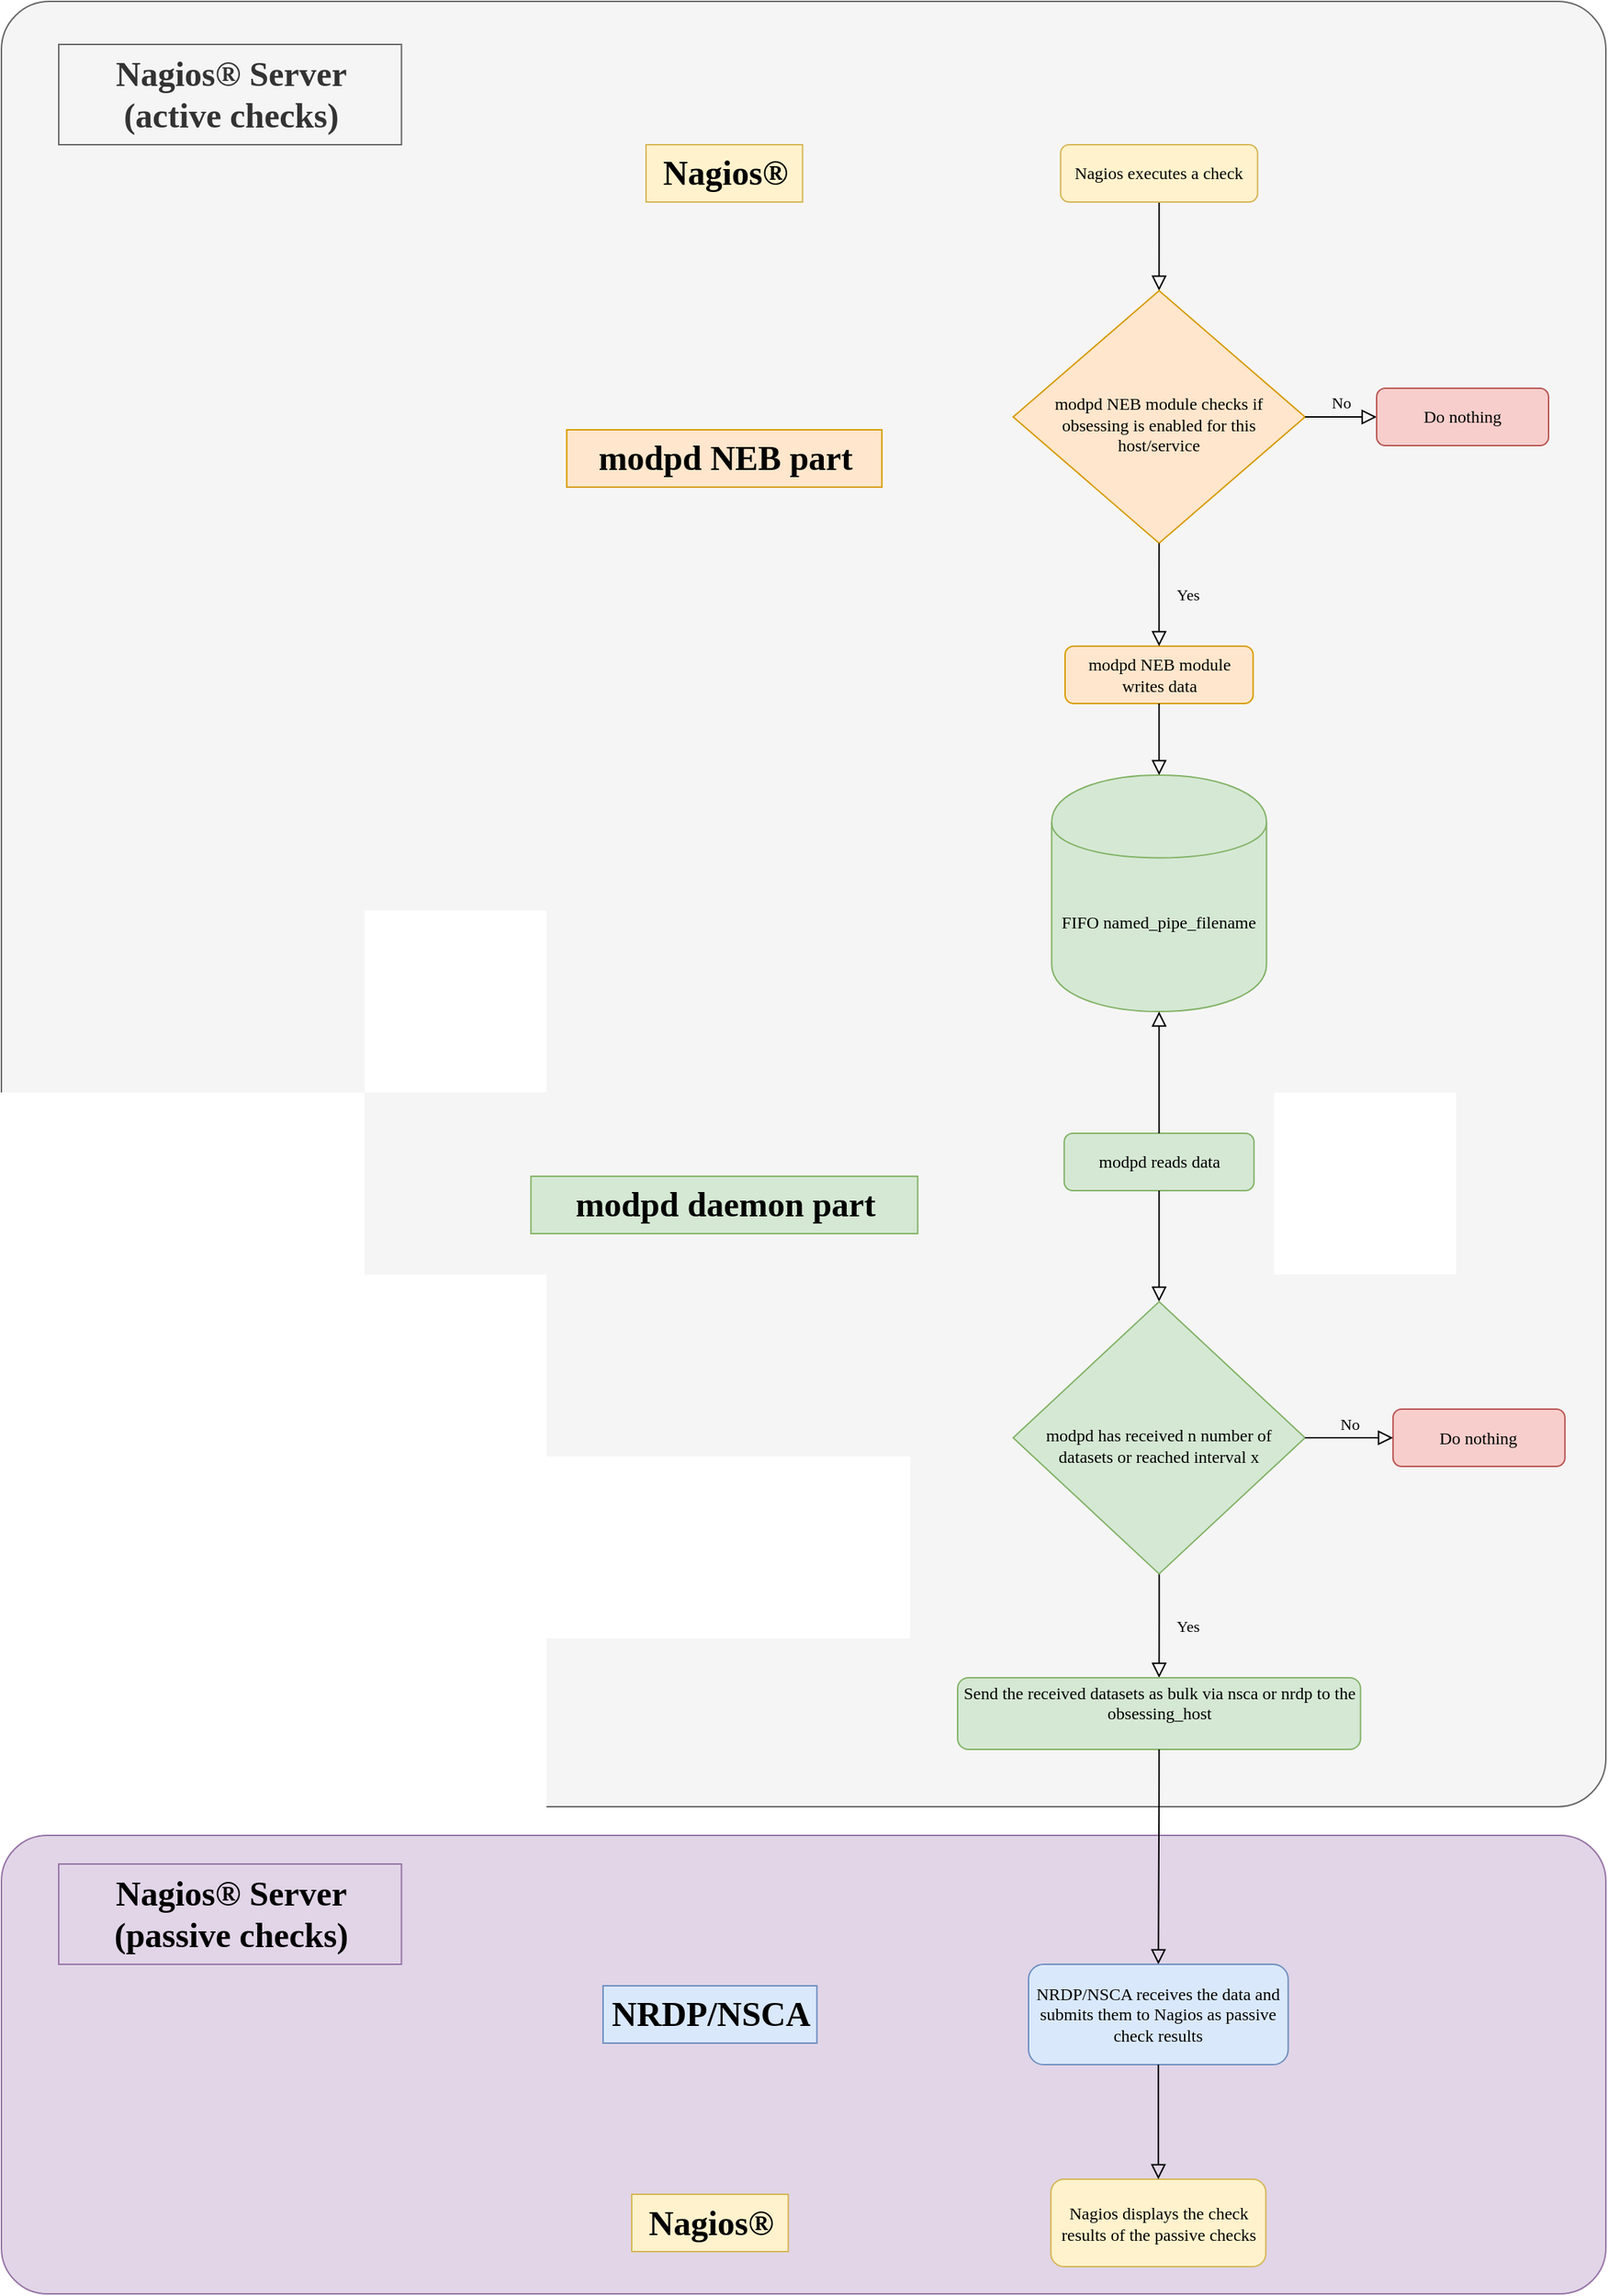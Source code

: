 <mxfile version="12.7.2" type="device"><diagram id="C5RBs43oDa-KdzZeNtuy" name="Page-1"><mxGraphModel dx="4024" dy="2487" grid="1" gridSize="10" guides="1" tooltips="1" connect="1" arrows="1" fold="1" page="1" pageScale="1" pageWidth="827" pageHeight="1169" math="0" shadow="0"><root><mxCell id="WIyWlLk6GJQsqaUBKTNV-0"/><mxCell id="WIyWlLk6GJQsqaUBKTNV-1" parent="WIyWlLk6GJQsqaUBKTNV-0"/><mxCell id="NIv_Thovjby-iMn4ZX4f-10" value="" style="rounded=1;whiteSpace=wrap;html=1;fillColor=#f5f5f5;strokeColor=#666666;glass=0;fontColor=#333333;arcSize=3;" vertex="1" parent="WIyWlLk6GJQsqaUBKTNV-1"><mxGeometry x="-1130" y="-340" width="1120" height="1260" as="geometry"/></mxCell><mxCell id="NIv_Thovjby-iMn4ZX4f-8" value="" style="rounded=1;whiteSpace=wrap;html=1;fillColor=#e1d5e7;strokeColor=#9673a6;glass=0;arcSize=10;" vertex="1" parent="WIyWlLk6GJQsqaUBKTNV-1"><mxGeometry x="-1130" y="940" width="1120" height="320" as="geometry"/></mxCell><mxCell id="WIyWlLk6GJQsqaUBKTNV-2" value="" style="rounded=0;html=1;jettySize=auto;orthogonalLoop=1;fontSize=11;endArrow=block;endFill=0;endSize=8;strokeWidth=1;shadow=0;labelBackgroundColor=none;edgeStyle=orthogonalEdgeStyle;fontFamily=Lucida Console;entryX=0.5;entryY=0;entryDx=0;entryDy=0;" parent="WIyWlLk6GJQsqaUBKTNV-1" source="WIyWlLk6GJQsqaUBKTNV-3" target="WIyWlLk6GJQsqaUBKTNV-6" edge="1"><mxGeometry relative="1" as="geometry"><mxPoint x="80" y="-40" as="targetPoint"/></mxGeometry></mxCell><mxCell id="WIyWlLk6GJQsqaUBKTNV-3" value="Nagios executes a check" style="rounded=1;whiteSpace=wrap;html=1;fontSize=12;glass=0;strokeWidth=1;shadow=0;fontFamily=Lucida Console;fillColor=#fff2cc;strokeColor=#d6b656;" parent="WIyWlLk6GJQsqaUBKTNV-1" vertex="1"><mxGeometry x="-390.62" y="-240" width="137.5" height="40" as="geometry"/></mxCell><mxCell id="WIyWlLk6GJQsqaUBKTNV-6" value="&lt;div&gt;&lt;br&gt;&lt;/div&gt;&lt;div&gt;modpd NEB module checks if obsessing is enabled for this host/service&lt;/div&gt;" style="rhombus;whiteSpace=wrap;html=1;shadow=0;fontFamily=Lucida Console;fontSize=12;align=center;strokeWidth=1;spacing=6;spacingTop=-4;fillColor=#ffe6cc;strokeColor=#d79b00;" parent="WIyWlLk6GJQsqaUBKTNV-1" vertex="1"><mxGeometry x="-423.74" y="-138.12" width="203.75" height="176.25" as="geometry"/></mxCell><mxCell id="OIr_SDyy3lZdY-E9c7T--3" value="FIFO named_pipe_filename" style="shape=cylinder;whiteSpace=wrap;html=1;boundedLbl=1;backgroundOutline=1;fontFamily=Lucida Console;fillColor=#d5e8d4;strokeColor=#82b366;" parent="WIyWlLk6GJQsqaUBKTNV-1" vertex="1"><mxGeometry x="-396.87" y="200" width="150" height="165" as="geometry"/></mxCell><mxCell id="OIr_SDyy3lZdY-E9c7T--19" value="modpd reads data" style="rounded=1;whiteSpace=wrap;html=1;fontSize=12;glass=0;strokeWidth=1;shadow=0;fontFamily=Lucida Console;fillColor=#d5e8d4;strokeColor=#82b366;" parent="WIyWlLk6GJQsqaUBKTNV-1" vertex="1"><mxGeometry x="-388.12" y="450" width="132.5" height="40" as="geometry"/></mxCell><mxCell id="OIr_SDyy3lZdY-E9c7T--25" value="modpd NEB module writes data" style="rounded=1;whiteSpace=wrap;html=1;fontSize=12;glass=0;strokeWidth=1;shadow=0;fontFamily=Lucida Console;fillColor=#ffe6cc;strokeColor=#d79b00;" parent="WIyWlLk6GJQsqaUBKTNV-1" vertex="1"><mxGeometry x="-387.49" y="110" width="131.25" height="40" as="geometry"/></mxCell><mxCell id="e-dImMtRrVpYIfOJgrRO-0" value="modpd NEB part" style="text;strokeColor=#d79b00;fillColor=#ffe6cc;html=1;fontSize=24;fontStyle=1;verticalAlign=middle;align=center;fontFamily=Lucida Console;" parent="WIyWlLk6GJQsqaUBKTNV-1" vertex="1"><mxGeometry x="-735.38" y="-41" width="220" height="40" as="geometry"/></mxCell><mxCell id="e-dImMtRrVpYIfOJgrRO-1" value="&lt;font&gt;modpd daemon part&lt;/font&gt;" style="text;strokeColor=#82b366;fillColor=#d5e8d4;html=1;fontSize=24;fontStyle=1;verticalAlign=middle;align=center;fontFamily=Lucida Console;" parent="WIyWlLk6GJQsqaUBKTNV-1" vertex="1"><mxGeometry x="-760.37" y="480" width="270" height="40" as="geometry"/></mxCell><mxCell id="e-dImMtRrVpYIfOJgrRO-15" value="" style="rounded=0;html=1;jettySize=auto;orthogonalLoop=1;fontSize=11;endArrow=block;endFill=0;endSize=8;strokeWidth=1;shadow=0;labelBackgroundColor=none;edgeStyle=orthogonalEdgeStyle;exitX=0.5;exitY=1;exitDx=0;exitDy=0;fontFamily=Lucida Console;entryX=0.5;entryY=0;entryDx=0;entryDy=0;" parent="WIyWlLk6GJQsqaUBKTNV-1" source="OIr_SDyy3lZdY-E9c7T--25" target="OIr_SDyy3lZdY-E9c7T--3" edge="1"><mxGeometry relative="1" as="geometry"><mxPoint x="450" y="-40" as="sourcePoint"/><mxPoint x="501.25" y="-40" as="targetPoint"/></mxGeometry></mxCell><mxCell id="e-dImMtRrVpYIfOJgrRO-18" value="Yes" style="rounded=0;html=1;jettySize=auto;orthogonalLoop=1;fontSize=11;endArrow=block;endFill=0;endSize=8;strokeWidth=1;shadow=0;labelBackgroundColor=none;edgeStyle=orthogonalEdgeStyle;fontFamily=Lucida Console;entryX=0.5;entryY=0;entryDx=0;entryDy=0;" parent="WIyWlLk6GJQsqaUBKTNV-1" source="e-dImMtRrVpYIfOJgrRO-30" target="e-dImMtRrVpYIfOJgrRO-19" edge="1"><mxGeometry y="20" relative="1" as="geometry"><mxPoint as="offset"/><mxPoint x="-321" y="740" as="sourcePoint"/><mxPoint x="1130" y="-40" as="targetPoint"/><Array as="points"/></mxGeometry></mxCell><mxCell id="e-dImMtRrVpYIfOJgrRO-19" value="&lt;div&gt;Send the received datasets as bulk via nsca or nrdp to the obsessing_host&lt;/div&gt;&lt;div&gt;&lt;br&gt;&lt;/div&gt;" style="rounded=1;whiteSpace=wrap;html=1;fontSize=12;glass=0;strokeWidth=1;shadow=0;fontFamily=Lucida Console;fillColor=#d5e8d4;strokeColor=#82b366;" parent="WIyWlLk6GJQsqaUBKTNV-1" vertex="1"><mxGeometry x="-462.49" y="830" width="281.25" height="50" as="geometry"/></mxCell><mxCell id="e-dImMtRrVpYIfOJgrRO-26" value="" style="rounded=0;html=1;jettySize=auto;orthogonalLoop=1;fontSize=11;endArrow=block;endFill=0;endSize=8;strokeWidth=1;shadow=0;labelBackgroundColor=none;edgeStyle=orthogonalEdgeStyle;exitX=0.5;exitY=1;exitDx=0;exitDy=0;fontFamily=Lucida Console;entryX=0.5;entryY=0;entryDx=0;entryDy=0;" parent="WIyWlLk6GJQsqaUBKTNV-1" source="OIr_SDyy3lZdY-E9c7T--19" target="e-dImMtRrVpYIfOJgrRO-30" edge="1"><mxGeometry relative="1" as="geometry"><mxPoint x="-280" y="530" as="sourcePoint"/><mxPoint x="-218.75" y="530" as="targetPoint"/></mxGeometry></mxCell><mxCell id="e-dImMtRrVpYIfOJgrRO-27" value="Nagios®" style="text;strokeColor=#d6b656;fillColor=#fff2cc;html=1;fontSize=24;fontStyle=1;verticalAlign=middle;align=center;fontFamily=Lucida Console;" parent="WIyWlLk6GJQsqaUBKTNV-1" vertex="1"><mxGeometry x="-680" y="-240" width="109.25" height="40" as="geometry"/></mxCell><mxCell id="e-dImMtRrVpYIfOJgrRO-30" value="&lt;div&gt;&lt;br&gt;&lt;/div&gt;&lt;div&gt;&lt;div&gt;modpd has received n number of datasets or reached interval x&lt;/div&gt;&lt;/div&gt;" style="rhombus;whiteSpace=wrap;html=1;shadow=0;fontFamily=Lucida Console;fontSize=12;align=center;strokeWidth=1;spacing=6;spacingTop=-4;fillColor=#d5e8d4;strokeColor=#82b366;aspect=fixed;" parent="WIyWlLk6GJQsqaUBKTNV-1" vertex="1"><mxGeometry x="-423.74" y="567.5" width="203.75" height="190" as="geometry"/></mxCell><mxCell id="e-dImMtRrVpYIfOJgrRO-40" value="Do nothing" style="rounded=1;whiteSpace=wrap;html=1;fontSize=12;glass=0;strokeWidth=1;shadow=0;fontFamily=Lucida Console;fillColor=#f8cecc;strokeColor=#b85450;" parent="WIyWlLk6GJQsqaUBKTNV-1" vertex="1"><mxGeometry x="-158.57" y="642.5" width="120" height="40" as="geometry"/></mxCell><mxCell id="e-dImMtRrVpYIfOJgrRO-43" value="" style="rounded=0;html=1;jettySize=auto;orthogonalLoop=1;fontSize=11;endArrow=block;endFill=0;endSize=8;strokeWidth=1;shadow=0;labelBackgroundColor=none;edgeStyle=orthogonalEdgeStyle;exitX=0.5;exitY=0;exitDx=0;exitDy=0;fontFamily=Lucida Console;entryX=0.5;entryY=1;entryDx=0;entryDy=0;" parent="WIyWlLk6GJQsqaUBKTNV-1" source="OIr_SDyy3lZdY-E9c7T--19" target="OIr_SDyy3lZdY-E9c7T--3" edge="1"><mxGeometry relative="1" as="geometry"><mxPoint x="620" y="80" as="sourcePoint"/><mxPoint x="681.25" y="80" as="targetPoint"/></mxGeometry></mxCell><mxCell id="L61zhgRRAvzZzF-HI6Hs-0" value="Yes" style="rounded=0;html=1;jettySize=auto;orthogonalLoop=1;fontSize=11;endArrow=block;endFill=0;endSize=8;strokeWidth=1;shadow=0;labelBackgroundColor=none;edgeStyle=orthogonalEdgeStyle;fontFamily=Lucida Console;exitX=0.5;exitY=1;exitDx=0;exitDy=0;entryX=0.5;entryY=0;entryDx=0;entryDy=0;" parent="WIyWlLk6GJQsqaUBKTNV-1" source="WIyWlLk6GJQsqaUBKTNV-6" edge="1" target="OIr_SDyy3lZdY-E9c7T--25"><mxGeometry y="20" relative="1" as="geometry"><mxPoint as="offset"/><mxPoint x="-321" y="80" as="targetPoint"/><mxPoint x="-360" y="50" as="sourcePoint"/><Array as="points"><mxPoint x="-322" y="60"/><mxPoint x="-321" y="60"/></Array></mxGeometry></mxCell><mxCell id="L61zhgRRAvzZzF-HI6Hs-1" value="No" style="edgeStyle=orthogonalEdgeStyle;rounded=0;html=1;jettySize=auto;orthogonalLoop=1;fontSize=11;endArrow=block;endFill=0;endSize=8;strokeWidth=1;shadow=0;labelBackgroundColor=none;fontFamily=Lucida Console;entryX=0;entryY=0.5;entryDx=0;entryDy=0;exitX=1;exitY=0.5;exitDx=0;exitDy=0;" parent="WIyWlLk6GJQsqaUBKTNV-1" edge="1" target="L61zhgRRAvzZzF-HI6Hs-2" source="WIyWlLk6GJQsqaUBKTNV-6"><mxGeometry y="10" relative="1" as="geometry"><mxPoint as="offset"/><mxPoint x="-222" y="-52" as="sourcePoint"/><mxPoint x="-155.87" y="-52.16" as="targetPoint"/></mxGeometry></mxCell><mxCell id="L61zhgRRAvzZzF-HI6Hs-2" value="Do nothing" style="rounded=1;whiteSpace=wrap;html=1;fontSize=12;glass=0;strokeWidth=1;shadow=0;fontFamily=Lucida Console;fillColor=#f8cecc;strokeColor=#b85450;" parent="WIyWlLk6GJQsqaUBKTNV-1" vertex="1"><mxGeometry x="-170" y="-69.99" width="120" height="40" as="geometry"/></mxCell><mxCell id="L61zhgRRAvzZzF-HI6Hs-4" value="No" style="edgeStyle=orthogonalEdgeStyle;rounded=0;html=1;jettySize=auto;orthogonalLoop=1;fontSize=11;endArrow=block;endFill=0;endSize=8;strokeWidth=1;shadow=0;labelBackgroundColor=none;fontFamily=Lucida Console;exitX=1;exitY=0.5;exitDx=0;exitDy=0;entryX=0;entryY=0.5;entryDx=0;entryDy=0;" parent="WIyWlLk6GJQsqaUBKTNV-1" source="e-dImMtRrVpYIfOJgrRO-30" target="e-dImMtRrVpYIfOJgrRO-40" edge="1"><mxGeometry y="10" relative="1" as="geometry"><mxPoint as="offset"/><mxPoint x="-200" y="660" as="sourcePoint"/><mxPoint x="-134" y="660" as="targetPoint"/><Array as="points"><mxPoint x="-190" y="663"/><mxPoint x="-190" y="663"/></Array></mxGeometry></mxCell><mxCell id="NIv_Thovjby-iMn4ZX4f-1" value="Nagios®" style="text;strokeColor=#d6b656;fillColor=#fff2cc;html=1;fontSize=24;fontStyle=1;verticalAlign=middle;align=center;fontFamily=Lucida Console;" vertex="1" parent="WIyWlLk6GJQsqaUBKTNV-1"><mxGeometry x="-690" y="1190.5" width="109.25" height="40" as="geometry"/></mxCell><mxCell id="NIv_Thovjby-iMn4ZX4f-2" value="Nagios displays the check results of the passive checks" style="rounded=1;whiteSpace=wrap;html=1;fontSize=12;glass=0;strokeWidth=1;shadow=0;fontFamily=Lucida Console;fillColor=#fff2cc;strokeColor=#d6b656;" vertex="1" parent="WIyWlLk6GJQsqaUBKTNV-1"><mxGeometry x="-397.37" y="1180" width="150" height="61" as="geometry"/></mxCell><mxCell id="NIv_Thovjby-iMn4ZX4f-3" value="" style="rounded=0;html=1;jettySize=auto;orthogonalLoop=1;fontSize=11;endArrow=block;endFill=0;endSize=8;strokeWidth=1;shadow=0;labelBackgroundColor=none;edgeStyle=orthogonalEdgeStyle;exitX=0.5;exitY=1;exitDx=0;exitDy=0;fontFamily=Lucida Console;entryX=0.5;entryY=0;entryDx=0;entryDy=0;" edge="1" parent="WIyWlLk6GJQsqaUBKTNV-1" source="e-dImMtRrVpYIfOJgrRO-19" target="NIv_Thovjby-iMn4ZX4f-5"><mxGeometry relative="1" as="geometry"><mxPoint x="-320" y="900" as="sourcePoint"/><mxPoint x="-320" y="970" as="targetPoint"/><Array as="points"><mxPoint x="-321" y="915"/></Array></mxGeometry></mxCell><mxCell id="NIv_Thovjby-iMn4ZX4f-4" value="NRDP/NSCA" style="text;strokeColor=#6c8ebf;fillColor=#dae8fc;html=1;fontSize=24;fontStyle=1;verticalAlign=middle;align=center;fontFamily=Lucida Console;" vertex="1" parent="WIyWlLk6GJQsqaUBKTNV-1"><mxGeometry x="-710" y="1045" width="149.25" height="40" as="geometry"/></mxCell><mxCell id="NIv_Thovjby-iMn4ZX4f-5" value="NRDP/NSCA receives the data and submits them to Nagios as passive check results" style="rounded=1;whiteSpace=wrap;html=1;fontSize=12;glass=0;strokeWidth=1;shadow=0;fontFamily=Lucida Console;fillColor=#dae8fc;strokeColor=#6c8ebf;" vertex="1" parent="WIyWlLk6GJQsqaUBKTNV-1"><mxGeometry x="-413" y="1030" width="181.25" height="70" as="geometry"/></mxCell><mxCell id="NIv_Thovjby-iMn4ZX4f-6" value="" style="rounded=0;html=1;jettySize=auto;orthogonalLoop=1;fontSize=11;endArrow=block;endFill=0;endSize=8;strokeWidth=1;shadow=0;labelBackgroundColor=none;edgeStyle=orthogonalEdgeStyle;fontFamily=Lucida Console;entryX=0.5;entryY=0;entryDx=0;entryDy=0;exitX=0.5;exitY=1;exitDx=0;exitDy=0;" edge="1" parent="WIyWlLk6GJQsqaUBKTNV-1" source="NIv_Thovjby-iMn4ZX4f-5" target="NIv_Thovjby-iMn4ZX4f-2"><mxGeometry relative="1" as="geometry"><mxPoint x="-321" y="1070" as="sourcePoint"/><mxPoint x="-318.75" y="1235" as="targetPoint"/></mxGeometry></mxCell><mxCell id="NIv_Thovjby-iMn4ZX4f-13" value="&lt;div&gt;Nagios® Server&lt;/div&gt;&lt;div&gt;(passive checks)&lt;br&gt;&lt;/div&gt;" style="text;strokeColor=#9673a6;fillColor=#e1d5e7;html=1;fontSize=24;fontStyle=1;verticalAlign=middle;align=center;fontFamily=Lucida Console;" vertex="1" parent="WIyWlLk6GJQsqaUBKTNV-1"><mxGeometry x="-1090" y="960" width="239.25" height="70" as="geometry"/></mxCell><mxCell id="NIv_Thovjby-iMn4ZX4f-14" value="&lt;div&gt;Nagios® Server&lt;/div&gt;&lt;div&gt;(active checks)&lt;br&gt;&lt;/div&gt;" style="text;strokeColor=#666666;fillColor=#f5f5f5;html=1;fontSize=24;fontStyle=1;verticalAlign=middle;align=center;fontFamily=Lucida Console;fontColor=#333333;" vertex="1" parent="WIyWlLk6GJQsqaUBKTNV-1"><mxGeometry x="-1090" y="-310" width="239.25" height="70" as="geometry"/></mxCell></root></mxGraphModel></diagram></mxfile>
